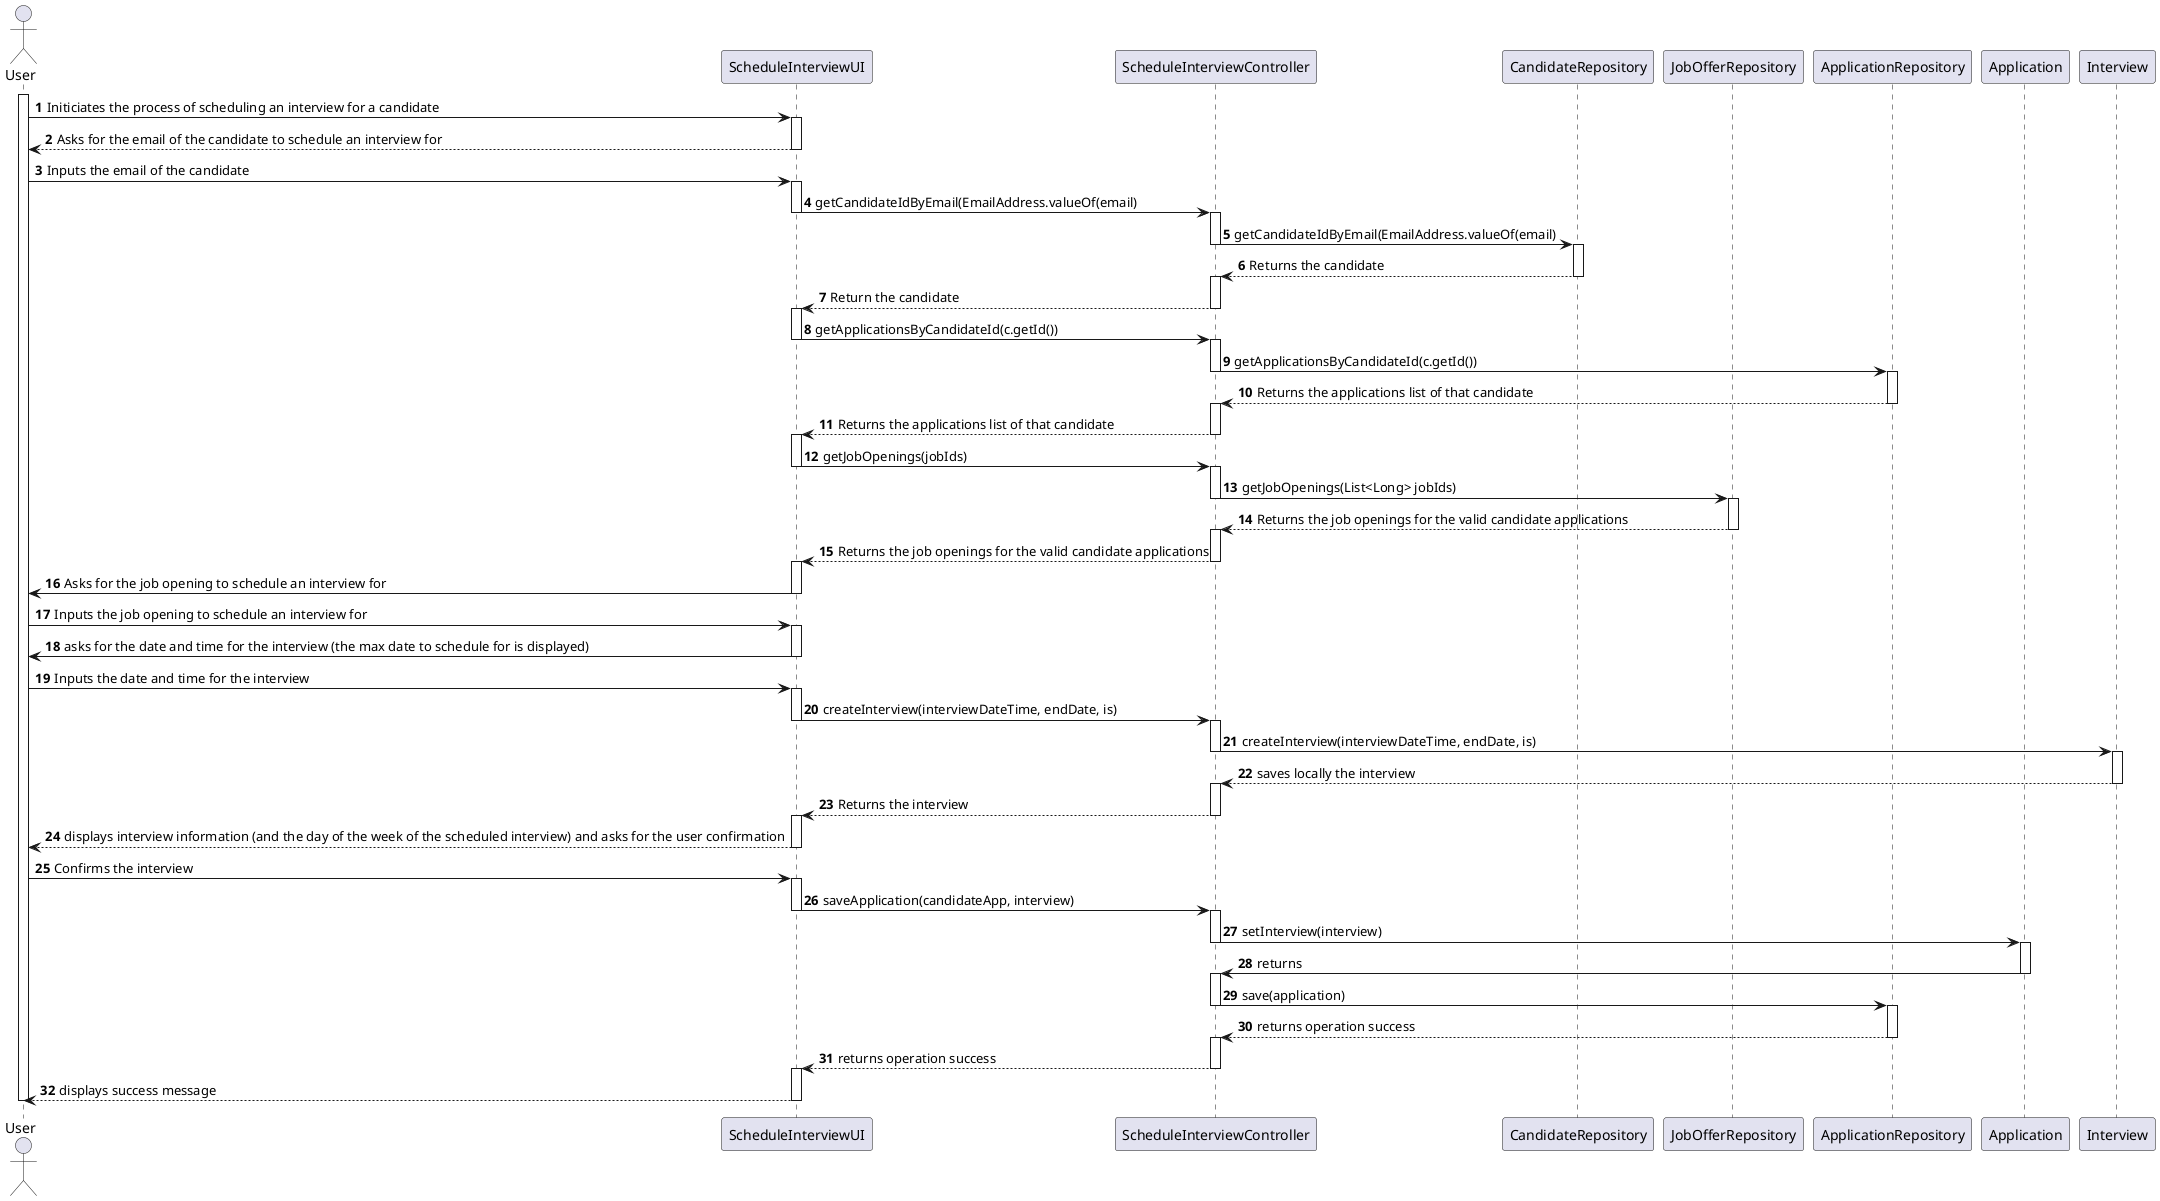 @startuml

autonumber

actor User as u
participant ScheduleInterviewUI as ui
participant ScheduleInterviewController as ctrl
participant CandidateRepository as crep
participant JobOfferRepository as jrep
participant ApplicationRepository as arep
participant Application as app
participant Interview as int

activate u
u -> ui : Initiciates the process of scheduling an interview for a candidate
activate ui
ui --> u : Asks for the email of the candidate to schedule an interview for
deactivate ui
u -> ui : Inputs the email of the candidate
activate ui
ui -> ctrl : getCandidateIdByEmail(EmailAddress.valueOf(email)
deactivate ui
activate ctrl
ctrl ->crep : getCandidateIdByEmail(EmailAddress.valueOf(email)
deactivate ctrl
activate crep
crep --> ctrl : Returns the candidate
deactivate crep
activate ctrl
ctrl --> ui : Return the candidate
deactivate ctrl
activate ui
ui -> ctrl : getApplicationsByCandidateId(c.getId())
deactivate ui
activate ctrl
ctrl -> arep : getApplicationsByCandidateId(c.getId())
deactivate ctrl
activate arep
arep --> ctrl : Returns the applications list of that candidate
deactivate arep
activate ctrl
ctrl --> ui : Returns the applications list of that candidate
deactivate ctrl
activate ui
ui -> ctrl : getJobOpenings(jobIds)
deactivate ui
activate ctrl
ctrl -> jrep : getJobOpenings(List<Long> jobIds)
deactivate ctrl
activate jrep
jrep --> ctrl : Returns the job openings for the valid candidate applications
deactivate jrep
activate ctrl
ctrl --> ui : Returns the job openings for the valid candidate applications
deactivate ctrl
activate ui
ui -> u : Asks for the job opening to schedule an interview for
deactivate ui
u -> ui : Inputs the job opening to schedule an interview for
activate ui
ui -> u : asks for the date and time for the interview (the max date to schedule for is displayed)
deactivate ui
u -> ui : Inputs the date and time for the interview
activate ui
ui -> ctrl : createInterview(interviewDateTime, endDate, is)
deactivate ui
activate ctrl
ctrl -> int : createInterview(interviewDateTime, endDate, is)
deactivate ctrl
activate int
int --> ctrl : saves locally the interview
deactivate int
activate ctrl
ctrl --> ui : Returns the interview
deactivate ctrl
activate ui
ui --> u : displays interview information (and the day of the week of the scheduled interview) and asks for the user confirmation
deactivate ui
u -> ui : Confirms the interview
activate ui
ui -> ctrl : saveApplication(candidateApp, interview)
deactivate ui
activate ctrl
ctrl -> app : setInterview(interview)
deactivate ctrl
activate app
app -> ctrl : returns
deactivate app
activate ctrl
ctrl -> arep : save(application)
deactivate ctrl
activate arep
arep --> ctrl : returns operation success
deactivate arep
activate ctrl
ctrl --> ui : returns operation success
deactivate ctrl
activate ui
ui --> u : displays success message
deactivate ui
deactivate u

@enduml